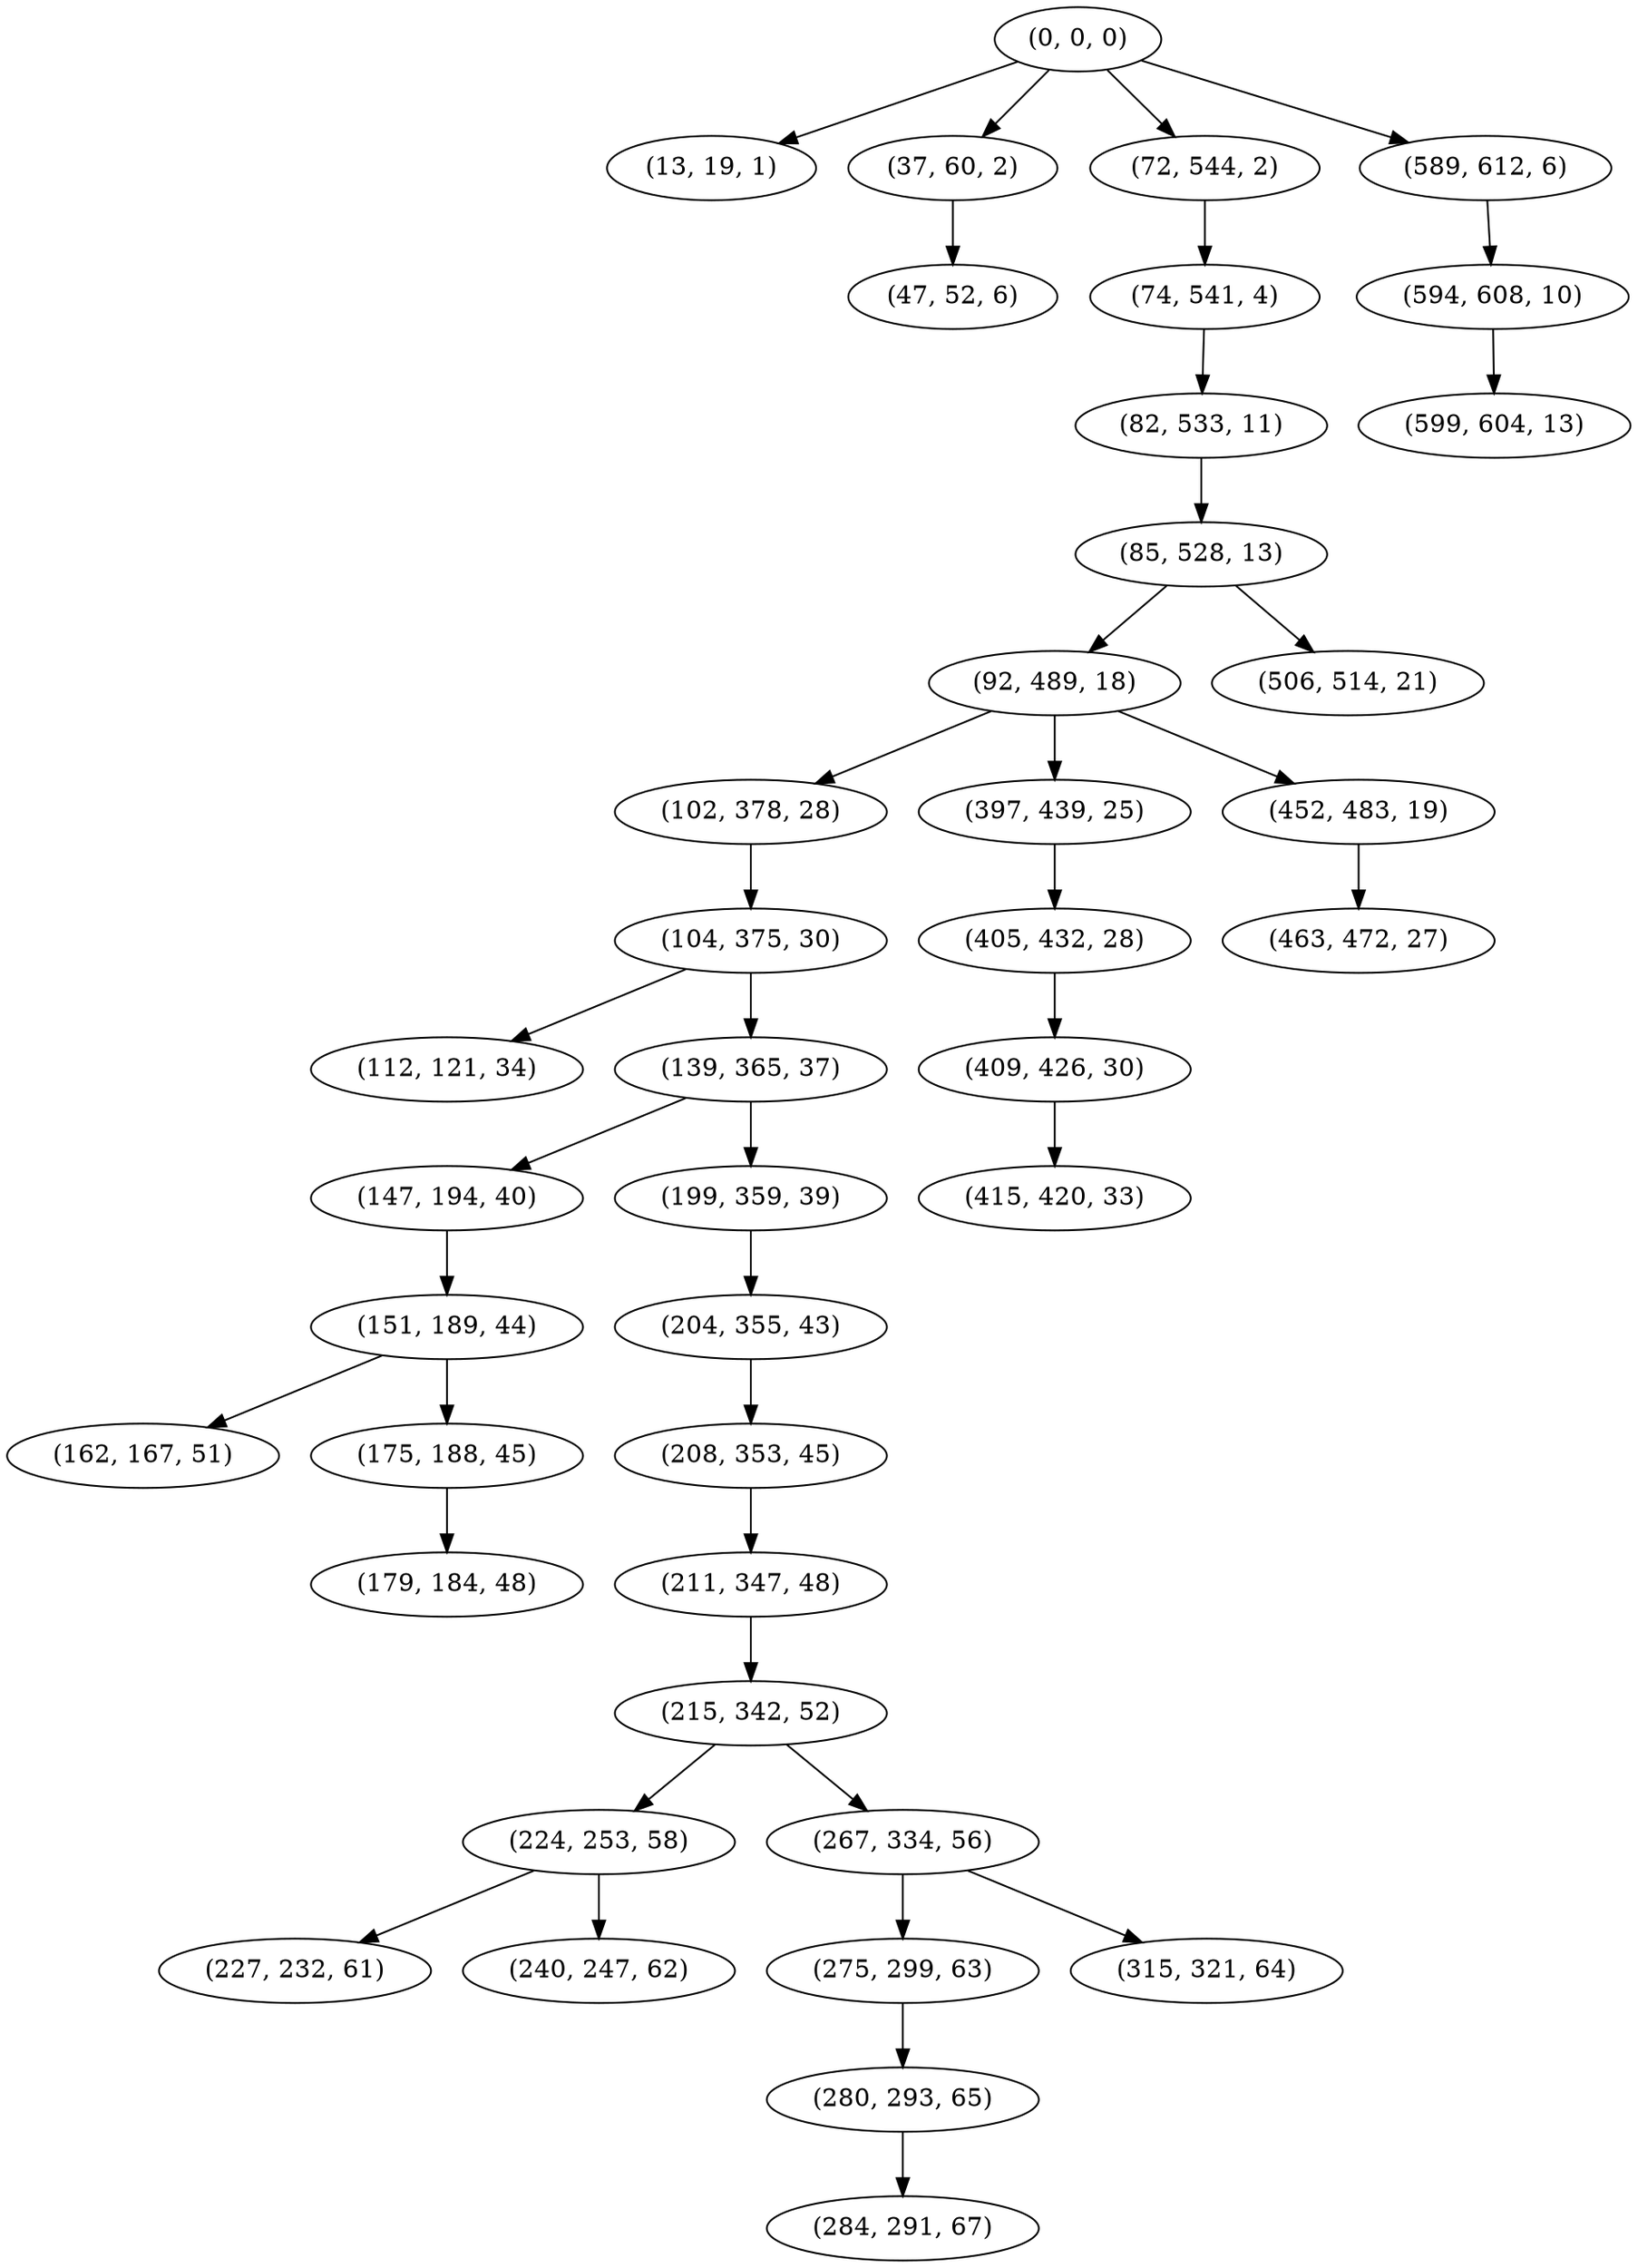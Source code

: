 digraph tree {
    "(0, 0, 0)";
    "(13, 19, 1)";
    "(37, 60, 2)";
    "(47, 52, 6)";
    "(72, 544, 2)";
    "(74, 541, 4)";
    "(82, 533, 11)";
    "(85, 528, 13)";
    "(92, 489, 18)";
    "(102, 378, 28)";
    "(104, 375, 30)";
    "(112, 121, 34)";
    "(139, 365, 37)";
    "(147, 194, 40)";
    "(151, 189, 44)";
    "(162, 167, 51)";
    "(175, 188, 45)";
    "(179, 184, 48)";
    "(199, 359, 39)";
    "(204, 355, 43)";
    "(208, 353, 45)";
    "(211, 347, 48)";
    "(215, 342, 52)";
    "(224, 253, 58)";
    "(227, 232, 61)";
    "(240, 247, 62)";
    "(267, 334, 56)";
    "(275, 299, 63)";
    "(280, 293, 65)";
    "(284, 291, 67)";
    "(315, 321, 64)";
    "(397, 439, 25)";
    "(405, 432, 28)";
    "(409, 426, 30)";
    "(415, 420, 33)";
    "(452, 483, 19)";
    "(463, 472, 27)";
    "(506, 514, 21)";
    "(589, 612, 6)";
    "(594, 608, 10)";
    "(599, 604, 13)";
    "(0, 0, 0)" -> "(13, 19, 1)";
    "(0, 0, 0)" -> "(37, 60, 2)";
    "(0, 0, 0)" -> "(72, 544, 2)";
    "(0, 0, 0)" -> "(589, 612, 6)";
    "(37, 60, 2)" -> "(47, 52, 6)";
    "(72, 544, 2)" -> "(74, 541, 4)";
    "(74, 541, 4)" -> "(82, 533, 11)";
    "(82, 533, 11)" -> "(85, 528, 13)";
    "(85, 528, 13)" -> "(92, 489, 18)";
    "(85, 528, 13)" -> "(506, 514, 21)";
    "(92, 489, 18)" -> "(102, 378, 28)";
    "(92, 489, 18)" -> "(397, 439, 25)";
    "(92, 489, 18)" -> "(452, 483, 19)";
    "(102, 378, 28)" -> "(104, 375, 30)";
    "(104, 375, 30)" -> "(112, 121, 34)";
    "(104, 375, 30)" -> "(139, 365, 37)";
    "(139, 365, 37)" -> "(147, 194, 40)";
    "(139, 365, 37)" -> "(199, 359, 39)";
    "(147, 194, 40)" -> "(151, 189, 44)";
    "(151, 189, 44)" -> "(162, 167, 51)";
    "(151, 189, 44)" -> "(175, 188, 45)";
    "(175, 188, 45)" -> "(179, 184, 48)";
    "(199, 359, 39)" -> "(204, 355, 43)";
    "(204, 355, 43)" -> "(208, 353, 45)";
    "(208, 353, 45)" -> "(211, 347, 48)";
    "(211, 347, 48)" -> "(215, 342, 52)";
    "(215, 342, 52)" -> "(224, 253, 58)";
    "(215, 342, 52)" -> "(267, 334, 56)";
    "(224, 253, 58)" -> "(227, 232, 61)";
    "(224, 253, 58)" -> "(240, 247, 62)";
    "(267, 334, 56)" -> "(275, 299, 63)";
    "(267, 334, 56)" -> "(315, 321, 64)";
    "(275, 299, 63)" -> "(280, 293, 65)";
    "(280, 293, 65)" -> "(284, 291, 67)";
    "(397, 439, 25)" -> "(405, 432, 28)";
    "(405, 432, 28)" -> "(409, 426, 30)";
    "(409, 426, 30)" -> "(415, 420, 33)";
    "(452, 483, 19)" -> "(463, 472, 27)";
    "(589, 612, 6)" -> "(594, 608, 10)";
    "(594, 608, 10)" -> "(599, 604, 13)";
}
